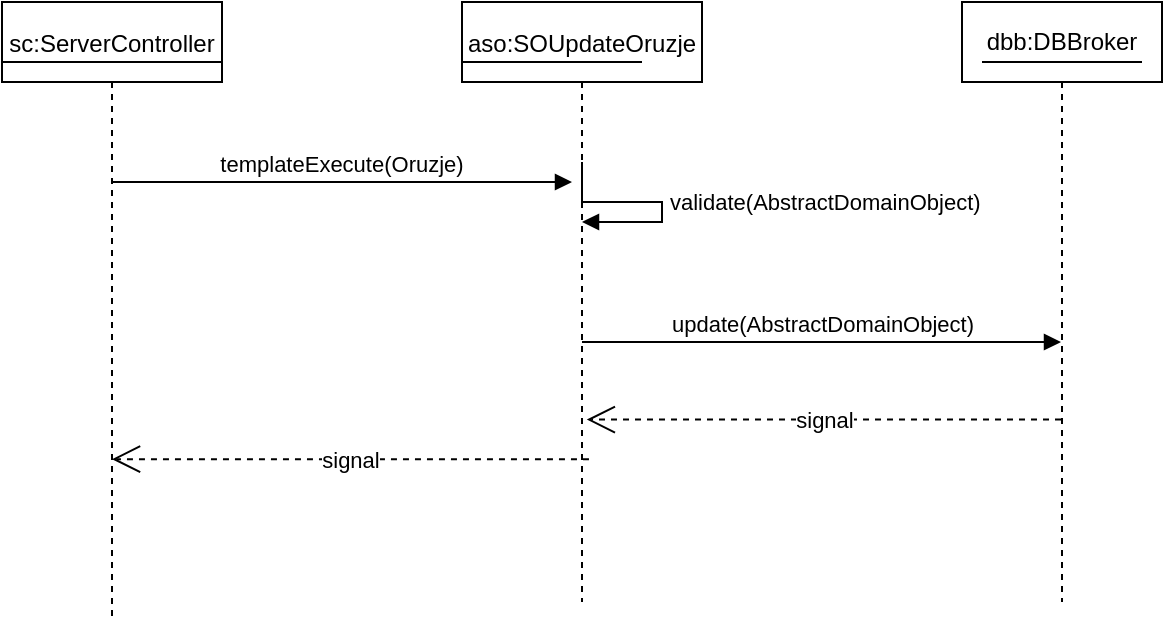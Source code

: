 <mxfile version="20.1.1" type="device"><diagram id="kgpKYQtTHZ0yAKxKKP6v" name="Page-1"><mxGraphModel dx="1038" dy="547" grid="1" gridSize="10" guides="1" tooltips="1" connect="1" arrows="1" fold="1" page="1" pageScale="1" pageWidth="850" pageHeight="1100" math="0" shadow="0"><root><mxCell id="0"/><mxCell id="1" parent="0"/><mxCell id="3nuBFxr9cyL0pnOWT2aG-1" value="sc:ServerController" style="shape=umlLifeline;perimeter=lifelinePerimeter;container=1;collapsible=0;recursiveResize=0;rounded=0;shadow=0;strokeWidth=1;" parent="1" vertex="1"><mxGeometry x="120" y="70" width="110" height="310" as="geometry"/></mxCell><mxCell id="3nuBFxr9cyL0pnOWT2aG-5" value="aso:SOUpdateOruzje" style="shape=umlLifeline;perimeter=lifelinePerimeter;container=1;collapsible=0;recursiveResize=0;rounded=0;shadow=0;strokeWidth=1;" parent="1" vertex="1"><mxGeometry x="350" y="70" width="120" height="300" as="geometry"/></mxCell><mxCell id="ZXANvao3_PfWXw138Ir_-6" value="validate(AbstractDomainObject)" style="edgeStyle=orthogonalEdgeStyle;html=1;align=left;spacingLeft=2;endArrow=block;rounded=0;" parent="3nuBFxr9cyL0pnOWT2aG-5" edge="1"><mxGeometry x="0.091" relative="1" as="geometry"><mxPoint x="60" y="80" as="sourcePoint"/><Array as="points"><mxPoint x="60" y="100"/><mxPoint x="100" y="100"/><mxPoint x="100" y="110"/></Array><mxPoint x="60" y="110" as="targetPoint"/><mxPoint as="offset"/></mxGeometry></mxCell><mxCell id="ZXANvao3_PfWXw138Ir_-14" value="" style="endArrow=none;html=1;rounded=0;exitX=0;exitY=0.1;exitDx=0;exitDy=0;exitPerimeter=0;" parent="3nuBFxr9cyL0pnOWT2aG-5" source="3nuBFxr9cyL0pnOWT2aG-5" edge="1"><mxGeometry width="50" height="50" relative="1" as="geometry"><mxPoint x="20" y="30" as="sourcePoint"/><mxPoint x="90" y="30" as="targetPoint"/></mxGeometry></mxCell><mxCell id="3nuBFxr9cyL0pnOWT2aG-8" value="templateExecute(Oruzje)" style="verticalAlign=bottom;endArrow=block;entryX=0;entryY=0;shadow=0;strokeWidth=1;" parent="1" edge="1"><mxGeometry relative="1" as="geometry"><mxPoint x="175" y="160.0" as="sourcePoint"/><mxPoint x="405" y="160.0" as="targetPoint"/></mxGeometry></mxCell><mxCell id="ZXANvao3_PfWXw138Ir_-12" value="dbb:DBBroker" style="shape=umlLifeline;perimeter=lifelinePerimeter;whiteSpace=wrap;html=1;container=1;collapsible=0;recursiveResize=0;outlineConnect=0;" parent="1" vertex="1"><mxGeometry x="600" y="70" width="100" height="300" as="geometry"/></mxCell><mxCell id="ZXANvao3_PfWXw138Ir_-13" value="" style="endArrow=none;html=1;rounded=0;" parent="1" edge="1"><mxGeometry width="50" height="50" relative="1" as="geometry"><mxPoint x="120" y="97" as="sourcePoint"/><mxPoint x="230" y="100" as="targetPoint"/><Array as="points"><mxPoint x="120" y="100"/><mxPoint x="130" y="100"/></Array></mxGeometry></mxCell><mxCell id="ZXANvao3_PfWXw138Ir_-16" value="" style="endArrow=none;html=1;rounded=0;" parent="1" edge="1"><mxGeometry width="50" height="50" relative="1" as="geometry"><mxPoint x="650" y="100" as="sourcePoint"/><mxPoint x="650" y="100" as="targetPoint"/><Array as="points"><mxPoint x="610" y="100"/><mxPoint x="690" y="100"/></Array></mxGeometry></mxCell><mxCell id="ZXANvao3_PfWXw138Ir_-17" value="signal" style="endArrow=open;endSize=12;dashed=1;html=1;rounded=0;exitX=0.529;exitY=0.762;exitDx=0;exitDy=0;exitPerimeter=0;" parent="1" source="3nuBFxr9cyL0pnOWT2aG-5" target="3nuBFxr9cyL0pnOWT2aG-1" edge="1"><mxGeometry width="160" relative="1" as="geometry"><mxPoint x="320" y="300" as="sourcePoint"/><mxPoint x="480" y="300" as="targetPoint"/></mxGeometry></mxCell><mxCell id="ZXANvao3_PfWXw138Ir_-19" value="signal" style="endArrow=open;endSize=12;dashed=1;html=1;rounded=0;entryX=0.52;entryY=0.696;entryDx=0;entryDy=0;entryPerimeter=0;" parent="1" source="ZXANvao3_PfWXw138Ir_-12" target="3nuBFxr9cyL0pnOWT2aG-5" edge="1"><mxGeometry width="160" relative="1" as="geometry"><mxPoint x="320" y="300" as="sourcePoint"/><mxPoint x="480" y="300" as="targetPoint"/></mxGeometry></mxCell><mxCell id="ZXANvao3_PfWXw138Ir_-20" value="update(AbstractDomainObject)" style="html=1;verticalAlign=bottom;endArrow=block;rounded=0;" parent="1" target="ZXANvao3_PfWXw138Ir_-12" edge="1"><mxGeometry x="0.002" width="80" relative="1" as="geometry"><mxPoint x="410" y="240" as="sourcePoint"/><mxPoint x="440" y="300" as="targetPoint"/><Array as="points"><mxPoint x="530" y="240"/></Array><mxPoint as="offset"/></mxGeometry></mxCell></root></mxGraphModel></diagram></mxfile>